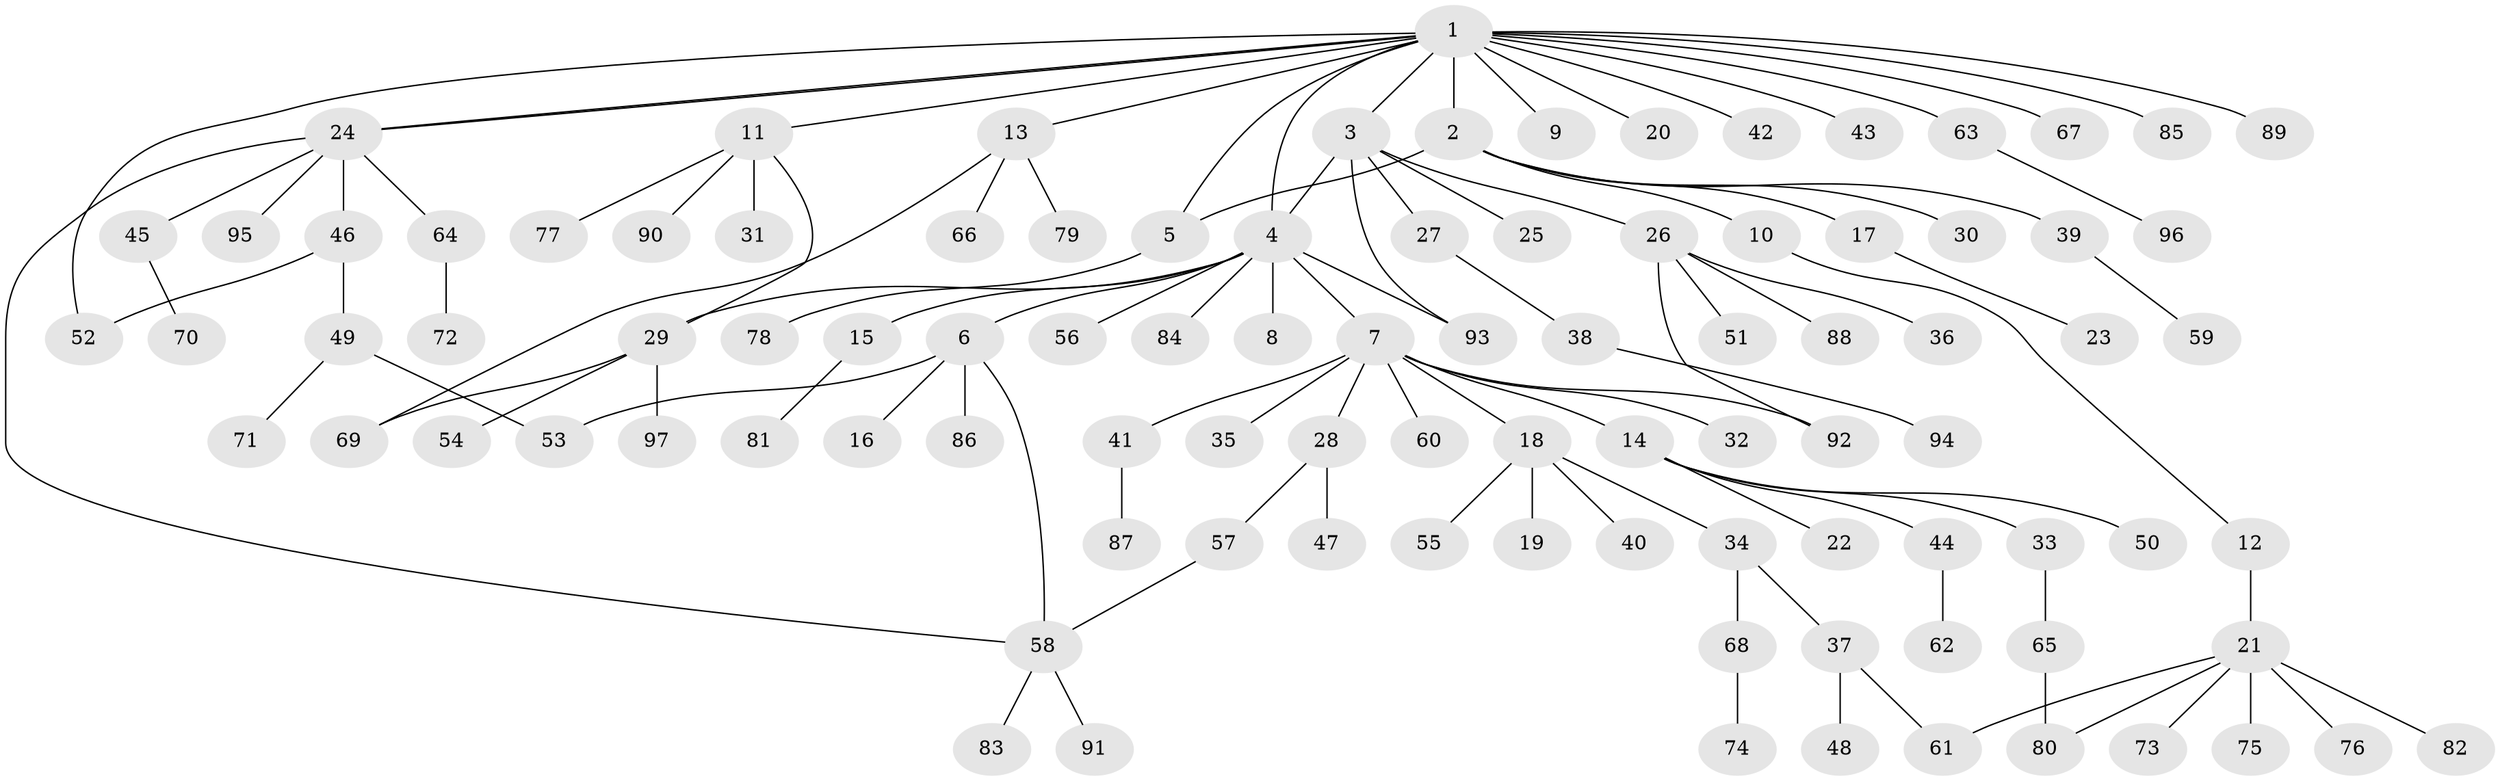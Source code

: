 // coarse degree distribution, {10: 0.017241379310344827, 6: 0.017241379310344827, 1: 0.8793103448275862, 17: 0.017241379310344827, 7: 0.017241379310344827, 5: 0.017241379310344827, 3: 0.017241379310344827, 21: 0.017241379310344827}
// Generated by graph-tools (version 1.1) at 2025/50/03/04/25 21:50:46]
// undirected, 97 vertices, 109 edges
graph export_dot {
graph [start="1"]
  node [color=gray90,style=filled];
  1;
  2;
  3;
  4;
  5;
  6;
  7;
  8;
  9;
  10;
  11;
  12;
  13;
  14;
  15;
  16;
  17;
  18;
  19;
  20;
  21;
  22;
  23;
  24;
  25;
  26;
  27;
  28;
  29;
  30;
  31;
  32;
  33;
  34;
  35;
  36;
  37;
  38;
  39;
  40;
  41;
  42;
  43;
  44;
  45;
  46;
  47;
  48;
  49;
  50;
  51;
  52;
  53;
  54;
  55;
  56;
  57;
  58;
  59;
  60;
  61;
  62;
  63;
  64;
  65;
  66;
  67;
  68;
  69;
  70;
  71;
  72;
  73;
  74;
  75;
  76;
  77;
  78;
  79;
  80;
  81;
  82;
  83;
  84;
  85;
  86;
  87;
  88;
  89;
  90;
  91;
  92;
  93;
  94;
  95;
  96;
  97;
  1 -- 2;
  1 -- 3;
  1 -- 4;
  1 -- 5;
  1 -- 9;
  1 -- 11;
  1 -- 13;
  1 -- 20;
  1 -- 24;
  1 -- 24;
  1 -- 42;
  1 -- 43;
  1 -- 52;
  1 -- 63;
  1 -- 67;
  1 -- 85;
  1 -- 89;
  2 -- 5;
  2 -- 10;
  2 -- 17;
  2 -- 30;
  2 -- 39;
  3 -- 4;
  3 -- 25;
  3 -- 26;
  3 -- 27;
  3 -- 93;
  4 -- 6;
  4 -- 7;
  4 -- 8;
  4 -- 15;
  4 -- 29;
  4 -- 56;
  4 -- 84;
  4 -- 93;
  5 -- 78;
  6 -- 16;
  6 -- 53;
  6 -- 58;
  6 -- 86;
  7 -- 14;
  7 -- 18;
  7 -- 28;
  7 -- 32;
  7 -- 35;
  7 -- 41;
  7 -- 60;
  7 -- 92;
  10 -- 12;
  11 -- 29;
  11 -- 31;
  11 -- 77;
  11 -- 90;
  12 -- 21;
  13 -- 66;
  13 -- 69;
  13 -- 79;
  14 -- 22;
  14 -- 33;
  14 -- 44;
  14 -- 50;
  15 -- 81;
  17 -- 23;
  18 -- 19;
  18 -- 34;
  18 -- 40;
  18 -- 55;
  21 -- 61;
  21 -- 73;
  21 -- 75;
  21 -- 76;
  21 -- 80;
  21 -- 82;
  24 -- 45;
  24 -- 46;
  24 -- 58;
  24 -- 64;
  24 -- 95;
  26 -- 36;
  26 -- 51;
  26 -- 88;
  26 -- 92;
  27 -- 38;
  28 -- 47;
  28 -- 57;
  29 -- 54;
  29 -- 69;
  29 -- 97;
  33 -- 65;
  34 -- 37;
  34 -- 68;
  37 -- 48;
  37 -- 61;
  38 -- 94;
  39 -- 59;
  41 -- 87;
  44 -- 62;
  45 -- 70;
  46 -- 49;
  46 -- 52;
  49 -- 53;
  49 -- 71;
  57 -- 58;
  58 -- 83;
  58 -- 91;
  63 -- 96;
  64 -- 72;
  65 -- 80;
  68 -- 74;
}
